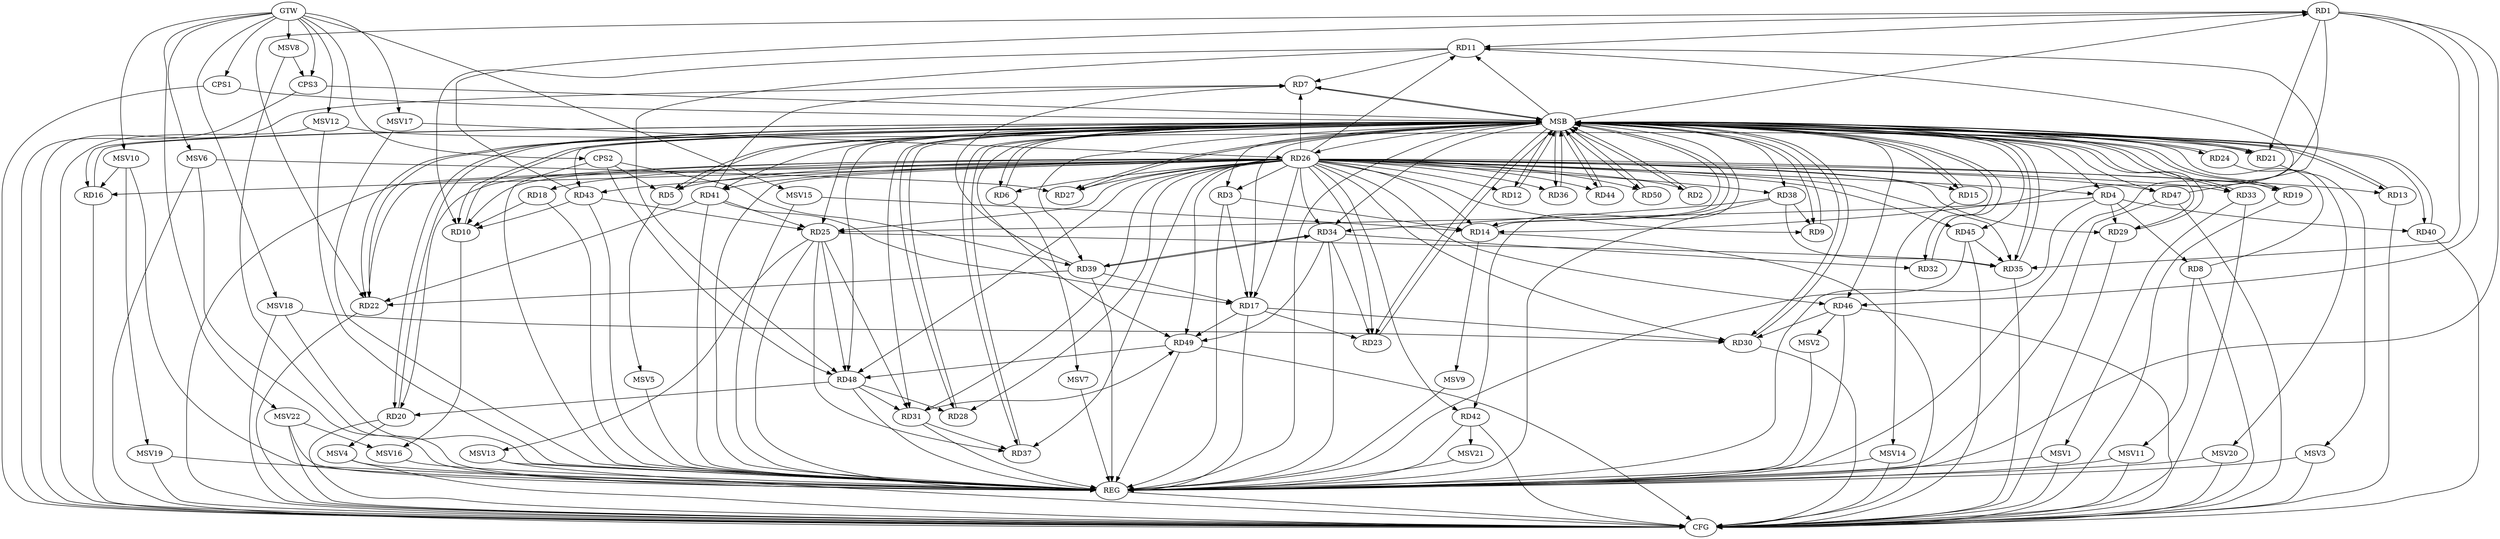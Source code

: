 strict digraph G {
  RD1 [ label="RD1" ];
  RD2 [ label="RD2" ];
  RD3 [ label="RD3" ];
  RD4 [ label="RD4" ];
  RD5 [ label="RD5" ];
  RD6 [ label="RD6" ];
  RD7 [ label="RD7" ];
  RD8 [ label="RD8" ];
  RD9 [ label="RD9" ];
  RD10 [ label="RD10" ];
  RD11 [ label="RD11" ];
  RD12 [ label="RD12" ];
  RD13 [ label="RD13" ];
  RD14 [ label="RD14" ];
  RD15 [ label="RD15" ];
  RD16 [ label="RD16" ];
  RD17 [ label="RD17" ];
  RD18 [ label="RD18" ];
  RD19 [ label="RD19" ];
  RD20 [ label="RD20" ];
  RD21 [ label="RD21" ];
  RD22 [ label="RD22" ];
  RD23 [ label="RD23" ];
  RD24 [ label="RD24" ];
  RD25 [ label="RD25" ];
  RD26 [ label="RD26" ];
  RD27 [ label="RD27" ];
  RD28 [ label="RD28" ];
  RD29 [ label="RD29" ];
  RD30 [ label="RD30" ];
  RD31 [ label="RD31" ];
  RD32 [ label="RD32" ];
  RD33 [ label="RD33" ];
  RD34 [ label="RD34" ];
  RD35 [ label="RD35" ];
  RD36 [ label="RD36" ];
  RD37 [ label="RD37" ];
  RD38 [ label="RD38" ];
  RD39 [ label="RD39" ];
  RD40 [ label="RD40" ];
  RD41 [ label="RD41" ];
  RD42 [ label="RD42" ];
  RD43 [ label="RD43" ];
  RD44 [ label="RD44" ];
  RD45 [ label="RD45" ];
  RD46 [ label="RD46" ];
  RD47 [ label="RD47" ];
  RD48 [ label="RD48" ];
  RD49 [ label="RD49" ];
  RD50 [ label="RD50" ];
  CPS1 [ label="CPS1" ];
  CPS2 [ label="CPS2" ];
  CPS3 [ label="CPS3" ];
  GTW [ label="GTW" ];
  REG [ label="REG" ];
  MSB [ label="MSB" ];
  CFG [ label="CFG" ];
  MSV1 [ label="MSV1" ];
  MSV2 [ label="MSV2" ];
  MSV3 [ label="MSV3" ];
  MSV4 [ label="MSV4" ];
  MSV5 [ label="MSV5" ];
  MSV6 [ label="MSV6" ];
  MSV7 [ label="MSV7" ];
  MSV8 [ label="MSV8" ];
  MSV9 [ label="MSV9" ];
  MSV10 [ label="MSV10" ];
  MSV11 [ label="MSV11" ];
  MSV12 [ label="MSV12" ];
  MSV13 [ label="MSV13" ];
  MSV14 [ label="MSV14" ];
  MSV15 [ label="MSV15" ];
  MSV16 [ label="MSV16" ];
  MSV17 [ label="MSV17" ];
  MSV18 [ label="MSV18" ];
  MSV19 [ label="MSV19" ];
  MSV20 [ label="MSV20" ];
  MSV21 [ label="MSV21" ];
  MSV22 [ label="MSV22" ];
  RD1 -> RD11;
  RD1 -> RD14;
  RD1 -> RD21;
  RD1 -> RD22;
  RD1 -> RD35;
  RD43 -> RD1;
  RD1 -> RD46;
  RD3 -> RD14;
  RD3 -> RD17;
  RD4 -> RD8;
  RD4 -> RD25;
  RD4 -> RD29;
  RD4 -> RD40;
  RD26 -> RD5;
  RD11 -> RD7;
  RD39 -> RD7;
  RD41 -> RD7;
  RD38 -> RD9;
  RD11 -> RD10;
  RD18 -> RD10;
  RD43 -> RD10;
  RD26 -> RD11;
  RD47 -> RD11;
  RD11 -> RD48;
  RD17 -> RD23;
  RD26 -> RD17;
  RD17 -> RD30;
  RD39 -> RD17;
  RD41 -> RD17;
  RD17 -> RD49;
  RD26 -> RD20;
  RD48 -> RD20;
  RD39 -> RD22;
  RD41 -> RD22;
  RD34 -> RD23;
  RD26 -> RD25;
  RD25 -> RD31;
  RD25 -> RD35;
  RD25 -> RD37;
  RD41 -> RD25;
  RD43 -> RD25;
  RD25 -> RD48;
  RD26 -> RD28;
  RD26 -> RD30;
  RD26 -> RD31;
  RD26 -> RD34;
  RD26 -> RD48;
  RD48 -> RD28;
  RD46 -> RD30;
  RD31 -> RD37;
  RD48 -> RD31;
  RD31 -> RD49;
  RD34 -> RD32;
  RD38 -> RD34;
  RD34 -> RD39;
  RD39 -> RD34;
  RD34 -> RD49;
  RD38 -> RD35;
  RD45 -> RD35;
  RD49 -> RD48;
  CPS2 -> RD48;
  CPS2 -> RD5;
  CPS2 -> RD39;
  GTW -> CPS1;
  GTW -> CPS2;
  GTW -> CPS3;
  RD1 -> REG;
  RD3 -> REG;
  RD4 -> REG;
  RD11 -> REG;
  RD17 -> REG;
  RD18 -> REG;
  RD25 -> REG;
  RD26 -> REG;
  RD31 -> REG;
  RD34 -> REG;
  RD38 -> REG;
  RD39 -> REG;
  RD41 -> REG;
  RD42 -> REG;
  RD43 -> REG;
  RD45 -> REG;
  RD46 -> REG;
  RD47 -> REG;
  RD48 -> REG;
  RD49 -> REG;
  CPS2 -> REG;
  RD2 -> MSB;
  MSB -> RD12;
  MSB -> RD30;
  MSB -> RD33;
  MSB -> RD38;
  MSB -> RD42;
  MSB -> RD47;
  MSB -> REG;
  RD5 -> MSB;
  MSB -> RD6;
  MSB -> RD7;
  MSB -> RD15;
  MSB -> RD16;
  MSB -> RD20;
  MSB -> RD23;
  MSB -> RD48;
  RD6 -> MSB;
  MSB -> RD17;
  MSB -> RD21;
  MSB -> RD32;
  MSB -> RD41;
  RD7 -> MSB;
  MSB -> RD2;
  MSB -> RD9;
  MSB -> RD25;
  MSB -> RD35;
  RD8 -> MSB;
  MSB -> RD10;
  MSB -> RD24;
  MSB -> RD40;
  RD9 -> MSB;
  MSB -> RD45;
  RD10 -> MSB;
  MSB -> RD13;
  RD12 -> MSB;
  MSB -> RD29;
  RD13 -> MSB;
  MSB -> RD3;
  MSB -> RD5;
  MSB -> RD14;
  MSB -> RD31;
  RD14 -> MSB;
  RD15 -> MSB;
  MSB -> RD22;
  MSB -> RD28;
  RD16 -> MSB;
  RD19 -> MSB;
  MSB -> RD39;
  MSB -> RD49;
  MSB -> RD50;
  RD20 -> MSB;
  MSB -> RD11;
  MSB -> RD36;
  RD21 -> MSB;
  RD22 -> MSB;
  MSB -> RD1;
  RD23 -> MSB;
  MSB -> RD19;
  RD24 -> MSB;
  RD27 -> MSB;
  MSB -> RD26;
  MSB -> RD34;
  MSB -> RD44;
  RD28 -> MSB;
  RD29 -> MSB;
  MSB -> RD43;
  MSB -> RD46;
  RD30 -> MSB;
  MSB -> RD27;
  RD32 -> MSB;
  RD33 -> MSB;
  RD35 -> MSB;
  RD36 -> MSB;
  RD37 -> MSB;
  MSB -> RD4;
  RD40 -> MSB;
  RD44 -> MSB;
  RD50 -> MSB;
  MSB -> RD37;
  CPS1 -> MSB;
  CPS3 -> MSB;
  CPS1 -> CFG;
  RD16 -> CFG;
  RD30 -> CFG;
  RD29 -> CFG;
  RD35 -> CFG;
  RD14 -> CFG;
  RD40 -> CFG;
  RD13 -> CFG;
  RD26 -> CFG;
  RD22 -> CFG;
  RD20 -> CFG;
  RD8 -> CFG;
  RD46 -> CFG;
  RD33 -> CFG;
  RD49 -> CFG;
  RD45 -> CFG;
  CPS3 -> CFG;
  RD42 -> CFG;
  RD19 -> CFG;
  RD7 -> CFG;
  RD47 -> CFG;
  REG -> CFG;
  RD26 -> RD37;
  RD26 -> RD35;
  RD26 -> RD27;
  RD26 -> RD23;
  RD26 -> RD3;
  RD26 -> RD12;
  RD26 -> RD43;
  RD26 -> RD44;
  RD26 -> RD33;
  RD26 -> RD36;
  RD26 -> RD4;
  RD26 -> RD50;
  RD26 -> RD49;
  RD26 -> RD14;
  RD26 -> RD16;
  RD26 -> RD2;
  RD26 -> RD7;
  RD26 -> RD19;
  RD26 -> RD41;
  RD26 -> RD46;
  RD26 -> RD18;
  RD26 -> RD38;
  RD26 -> RD6;
  RD26 -> RD22;
  RD26 -> RD47;
  RD26 -> RD9;
  RD26 -> RD15;
  RD26 -> RD42;
  RD26 -> RD13;
  RD26 -> RD10;
  RD26 -> RD45;
  RD26 -> RD29;
  RD33 -> MSV1;
  MSV1 -> REG;
  MSV1 -> CFG;
  RD46 -> MSV2;
  MSV2 -> REG;
  RD21 -> MSV3;
  MSV3 -> REG;
  MSV3 -> CFG;
  RD20 -> MSV4;
  MSV4 -> REG;
  MSV4 -> CFG;
  RD5 -> MSV5;
  MSV5 -> REG;
  MSV6 -> RD27;
  GTW -> MSV6;
  MSV6 -> REG;
  MSV6 -> CFG;
  RD6 -> MSV7;
  MSV7 -> REG;
  MSV8 -> CPS3;
  GTW -> MSV8;
  MSV8 -> REG;
  RD14 -> MSV9;
  MSV9 -> REG;
  MSV10 -> RD16;
  GTW -> MSV10;
  MSV10 -> REG;
  RD8 -> MSV11;
  MSV11 -> REG;
  MSV11 -> CFG;
  MSV12 -> RD21;
  GTW -> MSV12;
  MSV12 -> REG;
  MSV12 -> CFG;
  RD25 -> MSV13;
  MSV13 -> REG;
  MSV13 -> CFG;
  RD15 -> MSV14;
  MSV14 -> REG;
  MSV14 -> CFG;
  MSV15 -> RD14;
  GTW -> MSV15;
  MSV15 -> REG;
  RD10 -> MSV16;
  MSV16 -> REG;
  MSV17 -> RD26;
  GTW -> MSV17;
  MSV17 -> REG;
  MSV18 -> RD30;
  GTW -> MSV18;
  MSV18 -> REG;
  MSV18 -> CFG;
  MSV10 -> MSV19;
  MSV19 -> REG;
  MSV19 -> CFG;
  RD24 -> MSV20;
  MSV20 -> REG;
  MSV20 -> CFG;
  RD42 -> MSV21;
  MSV21 -> REG;
  MSV22 -> MSV16;
  GTW -> MSV22;
  MSV22 -> REG;
  MSV22 -> CFG;
}
